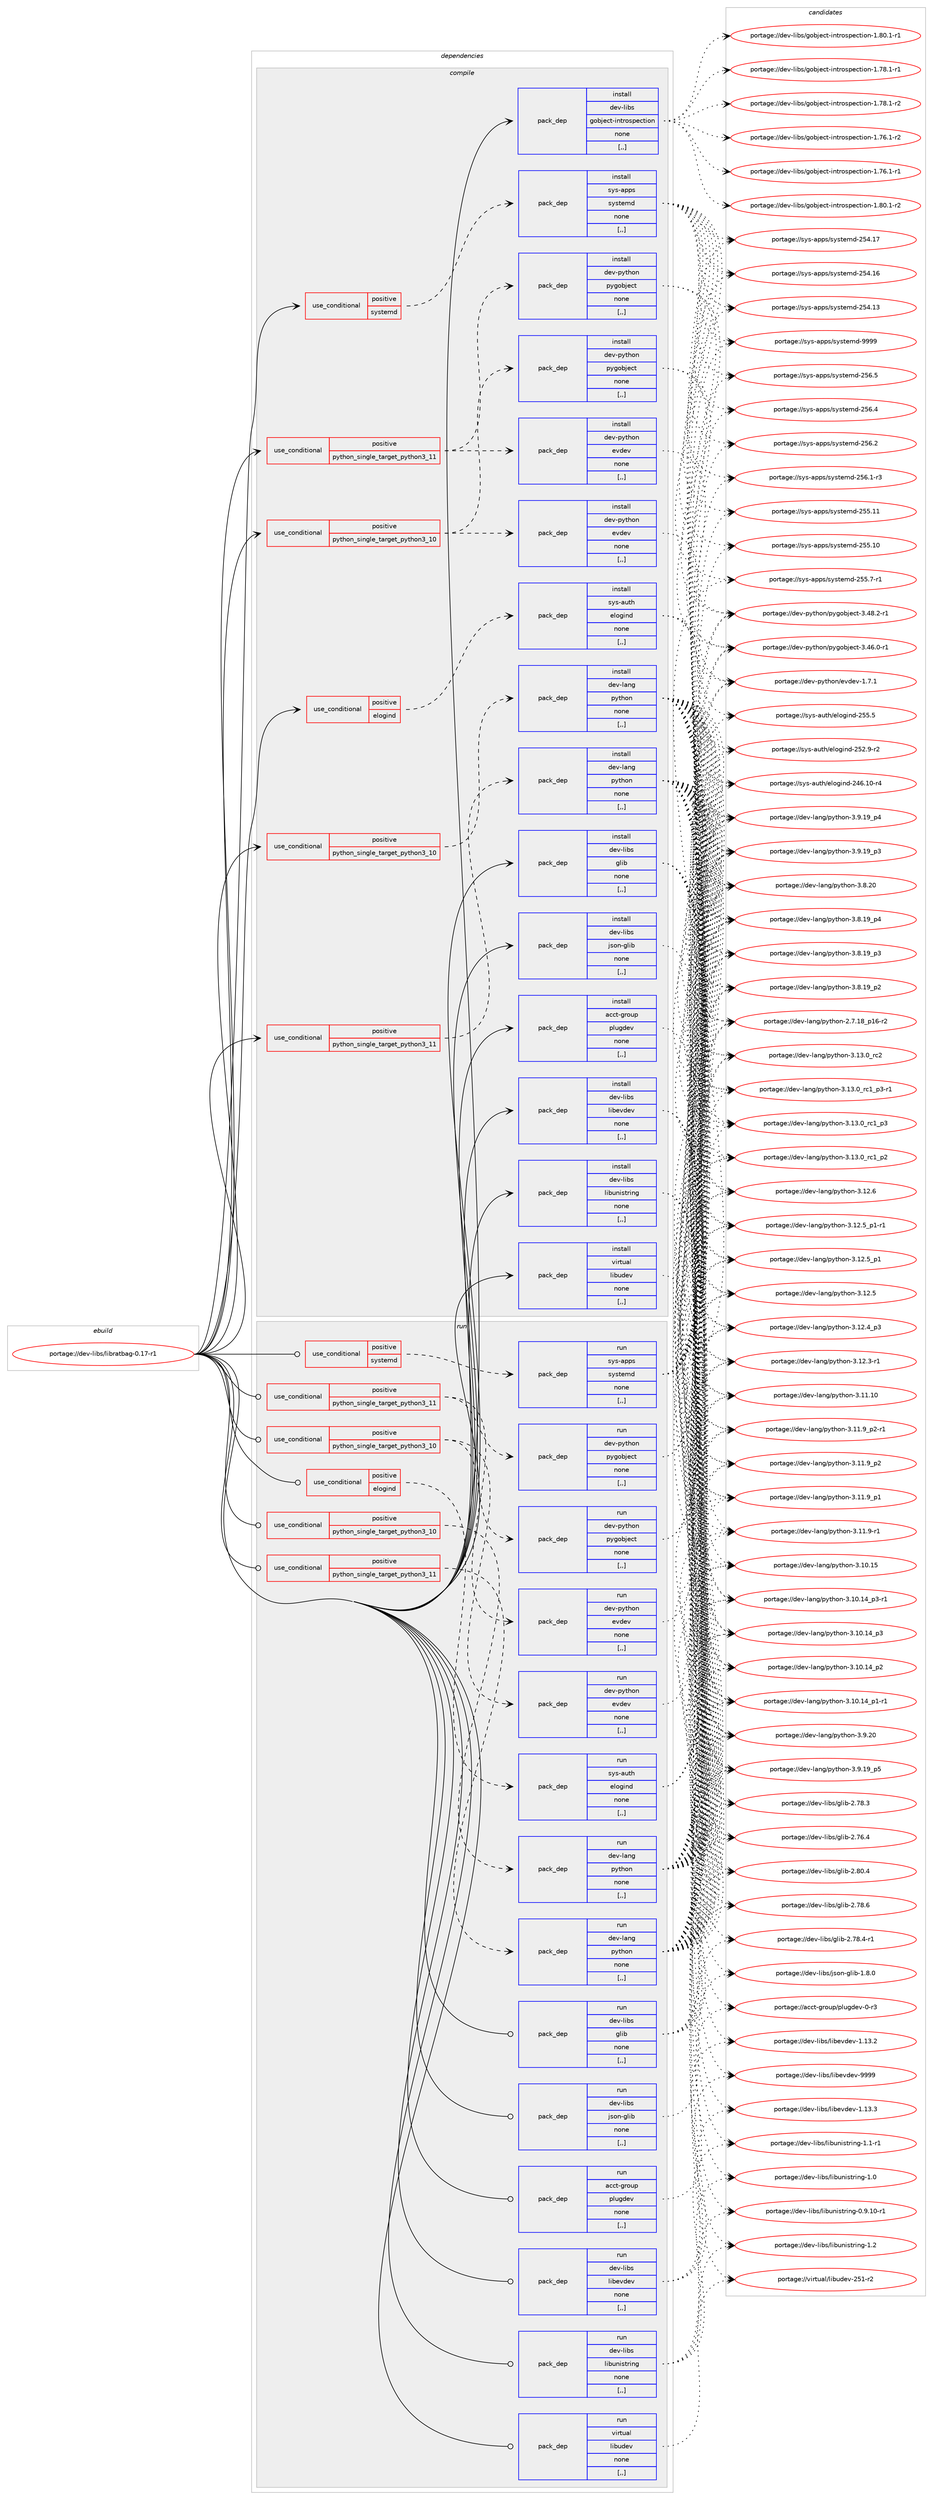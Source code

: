 digraph prolog {

# *************
# Graph options
# *************

newrank=true;
concentrate=true;
compound=true;
graph [rankdir=LR,fontname=Helvetica,fontsize=10,ranksep=1.5];#, ranksep=2.5, nodesep=0.2];
edge  [arrowhead=vee];
node  [fontname=Helvetica,fontsize=10];

# **********
# The ebuild
# **********

subgraph cluster_leftcol {
color=gray;
label=<<i>ebuild</i>>;
id [label="portage://dev-libs/libratbag-0.17-r1", color=red, width=4, href="../dev-libs/libratbag-0.17-r1.svg"];
}

# ****************
# The dependencies
# ****************

subgraph cluster_midcol {
color=gray;
label=<<i>dependencies</i>>;
subgraph cluster_compile {
fillcolor="#eeeeee";
style=filled;
label=<<i>compile</i>>;
subgraph cond157380 {
dependency605476 [label=<<TABLE BORDER="0" CELLBORDER="1" CELLSPACING="0" CELLPADDING="4"><TR><TD ROWSPAN="3" CELLPADDING="10">use_conditional</TD></TR><TR><TD>positive</TD></TR><TR><TD>elogind</TD></TR></TABLE>>, shape=none, color=red];
subgraph pack443331 {
dependency605477 [label=<<TABLE BORDER="0" CELLBORDER="1" CELLSPACING="0" CELLPADDING="4" WIDTH="220"><TR><TD ROWSPAN="6" CELLPADDING="30">pack_dep</TD></TR><TR><TD WIDTH="110">install</TD></TR><TR><TD>sys-auth</TD></TR><TR><TD>elogind</TD></TR><TR><TD>none</TD></TR><TR><TD>[,,]</TD></TR></TABLE>>, shape=none, color=blue];
}
dependency605476:e -> dependency605477:w [weight=20,style="dashed",arrowhead="vee"];
}
id:e -> dependency605476:w [weight=20,style="solid",arrowhead="vee"];
subgraph cond157381 {
dependency605478 [label=<<TABLE BORDER="0" CELLBORDER="1" CELLSPACING="0" CELLPADDING="4"><TR><TD ROWSPAN="3" CELLPADDING="10">use_conditional</TD></TR><TR><TD>positive</TD></TR><TR><TD>python_single_target_python3_10</TD></TR></TABLE>>, shape=none, color=red];
subgraph pack443332 {
dependency605479 [label=<<TABLE BORDER="0" CELLBORDER="1" CELLSPACING="0" CELLPADDING="4" WIDTH="220"><TR><TD ROWSPAN="6" CELLPADDING="30">pack_dep</TD></TR><TR><TD WIDTH="110">install</TD></TR><TR><TD>dev-lang</TD></TR><TR><TD>python</TD></TR><TR><TD>none</TD></TR><TR><TD>[,,]</TD></TR></TABLE>>, shape=none, color=blue];
}
dependency605478:e -> dependency605479:w [weight=20,style="dashed",arrowhead="vee"];
}
id:e -> dependency605478:w [weight=20,style="solid",arrowhead="vee"];
subgraph cond157382 {
dependency605480 [label=<<TABLE BORDER="0" CELLBORDER="1" CELLSPACING="0" CELLPADDING="4"><TR><TD ROWSPAN="3" CELLPADDING="10">use_conditional</TD></TR><TR><TD>positive</TD></TR><TR><TD>python_single_target_python3_10</TD></TR></TABLE>>, shape=none, color=red];
subgraph pack443333 {
dependency605481 [label=<<TABLE BORDER="0" CELLBORDER="1" CELLSPACING="0" CELLPADDING="4" WIDTH="220"><TR><TD ROWSPAN="6" CELLPADDING="30">pack_dep</TD></TR><TR><TD WIDTH="110">install</TD></TR><TR><TD>dev-python</TD></TR><TR><TD>pygobject</TD></TR><TR><TD>none</TD></TR><TR><TD>[,,]</TD></TR></TABLE>>, shape=none, color=blue];
}
dependency605480:e -> dependency605481:w [weight=20,style="dashed",arrowhead="vee"];
subgraph pack443334 {
dependency605482 [label=<<TABLE BORDER="0" CELLBORDER="1" CELLSPACING="0" CELLPADDING="4" WIDTH="220"><TR><TD ROWSPAN="6" CELLPADDING="30">pack_dep</TD></TR><TR><TD WIDTH="110">install</TD></TR><TR><TD>dev-python</TD></TR><TR><TD>evdev</TD></TR><TR><TD>none</TD></TR><TR><TD>[,,]</TD></TR></TABLE>>, shape=none, color=blue];
}
dependency605480:e -> dependency605482:w [weight=20,style="dashed",arrowhead="vee"];
}
id:e -> dependency605480:w [weight=20,style="solid",arrowhead="vee"];
subgraph cond157383 {
dependency605483 [label=<<TABLE BORDER="0" CELLBORDER="1" CELLSPACING="0" CELLPADDING="4"><TR><TD ROWSPAN="3" CELLPADDING="10">use_conditional</TD></TR><TR><TD>positive</TD></TR><TR><TD>python_single_target_python3_11</TD></TR></TABLE>>, shape=none, color=red];
subgraph pack443335 {
dependency605484 [label=<<TABLE BORDER="0" CELLBORDER="1" CELLSPACING="0" CELLPADDING="4" WIDTH="220"><TR><TD ROWSPAN="6" CELLPADDING="30">pack_dep</TD></TR><TR><TD WIDTH="110">install</TD></TR><TR><TD>dev-lang</TD></TR><TR><TD>python</TD></TR><TR><TD>none</TD></TR><TR><TD>[,,]</TD></TR></TABLE>>, shape=none, color=blue];
}
dependency605483:e -> dependency605484:w [weight=20,style="dashed",arrowhead="vee"];
}
id:e -> dependency605483:w [weight=20,style="solid",arrowhead="vee"];
subgraph cond157384 {
dependency605485 [label=<<TABLE BORDER="0" CELLBORDER="1" CELLSPACING="0" CELLPADDING="4"><TR><TD ROWSPAN="3" CELLPADDING="10">use_conditional</TD></TR><TR><TD>positive</TD></TR><TR><TD>python_single_target_python3_11</TD></TR></TABLE>>, shape=none, color=red];
subgraph pack443336 {
dependency605486 [label=<<TABLE BORDER="0" CELLBORDER="1" CELLSPACING="0" CELLPADDING="4" WIDTH="220"><TR><TD ROWSPAN="6" CELLPADDING="30">pack_dep</TD></TR><TR><TD WIDTH="110">install</TD></TR><TR><TD>dev-python</TD></TR><TR><TD>pygobject</TD></TR><TR><TD>none</TD></TR><TR><TD>[,,]</TD></TR></TABLE>>, shape=none, color=blue];
}
dependency605485:e -> dependency605486:w [weight=20,style="dashed",arrowhead="vee"];
subgraph pack443337 {
dependency605487 [label=<<TABLE BORDER="0" CELLBORDER="1" CELLSPACING="0" CELLPADDING="4" WIDTH="220"><TR><TD ROWSPAN="6" CELLPADDING="30">pack_dep</TD></TR><TR><TD WIDTH="110">install</TD></TR><TR><TD>dev-python</TD></TR><TR><TD>evdev</TD></TR><TR><TD>none</TD></TR><TR><TD>[,,]</TD></TR></TABLE>>, shape=none, color=blue];
}
dependency605485:e -> dependency605487:w [weight=20,style="dashed",arrowhead="vee"];
}
id:e -> dependency605485:w [weight=20,style="solid",arrowhead="vee"];
subgraph cond157385 {
dependency605488 [label=<<TABLE BORDER="0" CELLBORDER="1" CELLSPACING="0" CELLPADDING="4"><TR><TD ROWSPAN="3" CELLPADDING="10">use_conditional</TD></TR><TR><TD>positive</TD></TR><TR><TD>systemd</TD></TR></TABLE>>, shape=none, color=red];
subgraph pack443338 {
dependency605489 [label=<<TABLE BORDER="0" CELLBORDER="1" CELLSPACING="0" CELLPADDING="4" WIDTH="220"><TR><TD ROWSPAN="6" CELLPADDING="30">pack_dep</TD></TR><TR><TD WIDTH="110">install</TD></TR><TR><TD>sys-apps</TD></TR><TR><TD>systemd</TD></TR><TR><TD>none</TD></TR><TR><TD>[,,]</TD></TR></TABLE>>, shape=none, color=blue];
}
dependency605488:e -> dependency605489:w [weight=20,style="dashed",arrowhead="vee"];
}
id:e -> dependency605488:w [weight=20,style="solid",arrowhead="vee"];
subgraph pack443339 {
dependency605490 [label=<<TABLE BORDER="0" CELLBORDER="1" CELLSPACING="0" CELLPADDING="4" WIDTH="220"><TR><TD ROWSPAN="6" CELLPADDING="30">pack_dep</TD></TR><TR><TD WIDTH="110">install</TD></TR><TR><TD>acct-group</TD></TR><TR><TD>plugdev</TD></TR><TR><TD>none</TD></TR><TR><TD>[,,]</TD></TR></TABLE>>, shape=none, color=blue];
}
id:e -> dependency605490:w [weight=20,style="solid",arrowhead="vee"];
subgraph pack443340 {
dependency605491 [label=<<TABLE BORDER="0" CELLBORDER="1" CELLSPACING="0" CELLPADDING="4" WIDTH="220"><TR><TD ROWSPAN="6" CELLPADDING="30">pack_dep</TD></TR><TR><TD WIDTH="110">install</TD></TR><TR><TD>dev-libs</TD></TR><TR><TD>glib</TD></TR><TR><TD>none</TD></TR><TR><TD>[,,]</TD></TR></TABLE>>, shape=none, color=blue];
}
id:e -> dependency605491:w [weight=20,style="solid",arrowhead="vee"];
subgraph pack443341 {
dependency605492 [label=<<TABLE BORDER="0" CELLBORDER="1" CELLSPACING="0" CELLPADDING="4" WIDTH="220"><TR><TD ROWSPAN="6" CELLPADDING="30">pack_dep</TD></TR><TR><TD WIDTH="110">install</TD></TR><TR><TD>dev-libs</TD></TR><TR><TD>gobject-introspection</TD></TR><TR><TD>none</TD></TR><TR><TD>[,,]</TD></TR></TABLE>>, shape=none, color=blue];
}
id:e -> dependency605492:w [weight=20,style="solid",arrowhead="vee"];
subgraph pack443342 {
dependency605493 [label=<<TABLE BORDER="0" CELLBORDER="1" CELLSPACING="0" CELLPADDING="4" WIDTH="220"><TR><TD ROWSPAN="6" CELLPADDING="30">pack_dep</TD></TR><TR><TD WIDTH="110">install</TD></TR><TR><TD>dev-libs</TD></TR><TR><TD>json-glib</TD></TR><TR><TD>none</TD></TR><TR><TD>[,,]</TD></TR></TABLE>>, shape=none, color=blue];
}
id:e -> dependency605493:w [weight=20,style="solid",arrowhead="vee"];
subgraph pack443343 {
dependency605494 [label=<<TABLE BORDER="0" CELLBORDER="1" CELLSPACING="0" CELLPADDING="4" WIDTH="220"><TR><TD ROWSPAN="6" CELLPADDING="30">pack_dep</TD></TR><TR><TD WIDTH="110">install</TD></TR><TR><TD>dev-libs</TD></TR><TR><TD>libevdev</TD></TR><TR><TD>none</TD></TR><TR><TD>[,,]</TD></TR></TABLE>>, shape=none, color=blue];
}
id:e -> dependency605494:w [weight=20,style="solid",arrowhead="vee"];
subgraph pack443344 {
dependency605495 [label=<<TABLE BORDER="0" CELLBORDER="1" CELLSPACING="0" CELLPADDING="4" WIDTH="220"><TR><TD ROWSPAN="6" CELLPADDING="30">pack_dep</TD></TR><TR><TD WIDTH="110">install</TD></TR><TR><TD>dev-libs</TD></TR><TR><TD>libunistring</TD></TR><TR><TD>none</TD></TR><TR><TD>[,,]</TD></TR></TABLE>>, shape=none, color=blue];
}
id:e -> dependency605495:w [weight=20,style="solid",arrowhead="vee"];
subgraph pack443345 {
dependency605496 [label=<<TABLE BORDER="0" CELLBORDER="1" CELLSPACING="0" CELLPADDING="4" WIDTH="220"><TR><TD ROWSPAN="6" CELLPADDING="30">pack_dep</TD></TR><TR><TD WIDTH="110">install</TD></TR><TR><TD>virtual</TD></TR><TR><TD>libudev</TD></TR><TR><TD>none</TD></TR><TR><TD>[,,]</TD></TR></TABLE>>, shape=none, color=blue];
}
id:e -> dependency605496:w [weight=20,style="solid",arrowhead="vee"];
}
subgraph cluster_compileandrun {
fillcolor="#eeeeee";
style=filled;
label=<<i>compile and run</i>>;
}
subgraph cluster_run {
fillcolor="#eeeeee";
style=filled;
label=<<i>run</i>>;
subgraph cond157386 {
dependency605497 [label=<<TABLE BORDER="0" CELLBORDER="1" CELLSPACING="0" CELLPADDING="4"><TR><TD ROWSPAN="3" CELLPADDING="10">use_conditional</TD></TR><TR><TD>positive</TD></TR><TR><TD>elogind</TD></TR></TABLE>>, shape=none, color=red];
subgraph pack443346 {
dependency605498 [label=<<TABLE BORDER="0" CELLBORDER="1" CELLSPACING="0" CELLPADDING="4" WIDTH="220"><TR><TD ROWSPAN="6" CELLPADDING="30">pack_dep</TD></TR><TR><TD WIDTH="110">run</TD></TR><TR><TD>sys-auth</TD></TR><TR><TD>elogind</TD></TR><TR><TD>none</TD></TR><TR><TD>[,,]</TD></TR></TABLE>>, shape=none, color=blue];
}
dependency605497:e -> dependency605498:w [weight=20,style="dashed",arrowhead="vee"];
}
id:e -> dependency605497:w [weight=20,style="solid",arrowhead="odot"];
subgraph cond157387 {
dependency605499 [label=<<TABLE BORDER="0" CELLBORDER="1" CELLSPACING="0" CELLPADDING="4"><TR><TD ROWSPAN="3" CELLPADDING="10">use_conditional</TD></TR><TR><TD>positive</TD></TR><TR><TD>python_single_target_python3_10</TD></TR></TABLE>>, shape=none, color=red];
subgraph pack443347 {
dependency605500 [label=<<TABLE BORDER="0" CELLBORDER="1" CELLSPACING="0" CELLPADDING="4" WIDTH="220"><TR><TD ROWSPAN="6" CELLPADDING="30">pack_dep</TD></TR><TR><TD WIDTH="110">run</TD></TR><TR><TD>dev-lang</TD></TR><TR><TD>python</TD></TR><TR><TD>none</TD></TR><TR><TD>[,,]</TD></TR></TABLE>>, shape=none, color=blue];
}
dependency605499:e -> dependency605500:w [weight=20,style="dashed",arrowhead="vee"];
}
id:e -> dependency605499:w [weight=20,style="solid",arrowhead="odot"];
subgraph cond157388 {
dependency605501 [label=<<TABLE BORDER="0" CELLBORDER="1" CELLSPACING="0" CELLPADDING="4"><TR><TD ROWSPAN="3" CELLPADDING="10">use_conditional</TD></TR><TR><TD>positive</TD></TR><TR><TD>python_single_target_python3_10</TD></TR></TABLE>>, shape=none, color=red];
subgraph pack443348 {
dependency605502 [label=<<TABLE BORDER="0" CELLBORDER="1" CELLSPACING="0" CELLPADDING="4" WIDTH="220"><TR><TD ROWSPAN="6" CELLPADDING="30">pack_dep</TD></TR><TR><TD WIDTH="110">run</TD></TR><TR><TD>dev-python</TD></TR><TR><TD>pygobject</TD></TR><TR><TD>none</TD></TR><TR><TD>[,,]</TD></TR></TABLE>>, shape=none, color=blue];
}
dependency605501:e -> dependency605502:w [weight=20,style="dashed",arrowhead="vee"];
subgraph pack443349 {
dependency605503 [label=<<TABLE BORDER="0" CELLBORDER="1" CELLSPACING="0" CELLPADDING="4" WIDTH="220"><TR><TD ROWSPAN="6" CELLPADDING="30">pack_dep</TD></TR><TR><TD WIDTH="110">run</TD></TR><TR><TD>dev-python</TD></TR><TR><TD>evdev</TD></TR><TR><TD>none</TD></TR><TR><TD>[,,]</TD></TR></TABLE>>, shape=none, color=blue];
}
dependency605501:e -> dependency605503:w [weight=20,style="dashed",arrowhead="vee"];
}
id:e -> dependency605501:w [weight=20,style="solid",arrowhead="odot"];
subgraph cond157389 {
dependency605504 [label=<<TABLE BORDER="0" CELLBORDER="1" CELLSPACING="0" CELLPADDING="4"><TR><TD ROWSPAN="3" CELLPADDING="10">use_conditional</TD></TR><TR><TD>positive</TD></TR><TR><TD>python_single_target_python3_11</TD></TR></TABLE>>, shape=none, color=red];
subgraph pack443350 {
dependency605505 [label=<<TABLE BORDER="0" CELLBORDER="1" CELLSPACING="0" CELLPADDING="4" WIDTH="220"><TR><TD ROWSPAN="6" CELLPADDING="30">pack_dep</TD></TR><TR><TD WIDTH="110">run</TD></TR><TR><TD>dev-lang</TD></TR><TR><TD>python</TD></TR><TR><TD>none</TD></TR><TR><TD>[,,]</TD></TR></TABLE>>, shape=none, color=blue];
}
dependency605504:e -> dependency605505:w [weight=20,style="dashed",arrowhead="vee"];
}
id:e -> dependency605504:w [weight=20,style="solid",arrowhead="odot"];
subgraph cond157390 {
dependency605506 [label=<<TABLE BORDER="0" CELLBORDER="1" CELLSPACING="0" CELLPADDING="4"><TR><TD ROWSPAN="3" CELLPADDING="10">use_conditional</TD></TR><TR><TD>positive</TD></TR><TR><TD>python_single_target_python3_11</TD></TR></TABLE>>, shape=none, color=red];
subgraph pack443351 {
dependency605507 [label=<<TABLE BORDER="0" CELLBORDER="1" CELLSPACING="0" CELLPADDING="4" WIDTH="220"><TR><TD ROWSPAN="6" CELLPADDING="30">pack_dep</TD></TR><TR><TD WIDTH="110">run</TD></TR><TR><TD>dev-python</TD></TR><TR><TD>pygobject</TD></TR><TR><TD>none</TD></TR><TR><TD>[,,]</TD></TR></TABLE>>, shape=none, color=blue];
}
dependency605506:e -> dependency605507:w [weight=20,style="dashed",arrowhead="vee"];
subgraph pack443352 {
dependency605508 [label=<<TABLE BORDER="0" CELLBORDER="1" CELLSPACING="0" CELLPADDING="4" WIDTH="220"><TR><TD ROWSPAN="6" CELLPADDING="30">pack_dep</TD></TR><TR><TD WIDTH="110">run</TD></TR><TR><TD>dev-python</TD></TR><TR><TD>evdev</TD></TR><TR><TD>none</TD></TR><TR><TD>[,,]</TD></TR></TABLE>>, shape=none, color=blue];
}
dependency605506:e -> dependency605508:w [weight=20,style="dashed",arrowhead="vee"];
}
id:e -> dependency605506:w [weight=20,style="solid",arrowhead="odot"];
subgraph cond157391 {
dependency605509 [label=<<TABLE BORDER="0" CELLBORDER="1" CELLSPACING="0" CELLPADDING="4"><TR><TD ROWSPAN="3" CELLPADDING="10">use_conditional</TD></TR><TR><TD>positive</TD></TR><TR><TD>systemd</TD></TR></TABLE>>, shape=none, color=red];
subgraph pack443353 {
dependency605510 [label=<<TABLE BORDER="0" CELLBORDER="1" CELLSPACING="0" CELLPADDING="4" WIDTH="220"><TR><TD ROWSPAN="6" CELLPADDING="30">pack_dep</TD></TR><TR><TD WIDTH="110">run</TD></TR><TR><TD>sys-apps</TD></TR><TR><TD>systemd</TD></TR><TR><TD>none</TD></TR><TR><TD>[,,]</TD></TR></TABLE>>, shape=none, color=blue];
}
dependency605509:e -> dependency605510:w [weight=20,style="dashed",arrowhead="vee"];
}
id:e -> dependency605509:w [weight=20,style="solid",arrowhead="odot"];
subgraph pack443354 {
dependency605511 [label=<<TABLE BORDER="0" CELLBORDER="1" CELLSPACING="0" CELLPADDING="4" WIDTH="220"><TR><TD ROWSPAN="6" CELLPADDING="30">pack_dep</TD></TR><TR><TD WIDTH="110">run</TD></TR><TR><TD>acct-group</TD></TR><TR><TD>plugdev</TD></TR><TR><TD>none</TD></TR><TR><TD>[,,]</TD></TR></TABLE>>, shape=none, color=blue];
}
id:e -> dependency605511:w [weight=20,style="solid",arrowhead="odot"];
subgraph pack443355 {
dependency605512 [label=<<TABLE BORDER="0" CELLBORDER="1" CELLSPACING="0" CELLPADDING="4" WIDTH="220"><TR><TD ROWSPAN="6" CELLPADDING="30">pack_dep</TD></TR><TR><TD WIDTH="110">run</TD></TR><TR><TD>dev-libs</TD></TR><TR><TD>glib</TD></TR><TR><TD>none</TD></TR><TR><TD>[,,]</TD></TR></TABLE>>, shape=none, color=blue];
}
id:e -> dependency605512:w [weight=20,style="solid",arrowhead="odot"];
subgraph pack443356 {
dependency605513 [label=<<TABLE BORDER="0" CELLBORDER="1" CELLSPACING="0" CELLPADDING="4" WIDTH="220"><TR><TD ROWSPAN="6" CELLPADDING="30">pack_dep</TD></TR><TR><TD WIDTH="110">run</TD></TR><TR><TD>dev-libs</TD></TR><TR><TD>json-glib</TD></TR><TR><TD>none</TD></TR><TR><TD>[,,]</TD></TR></TABLE>>, shape=none, color=blue];
}
id:e -> dependency605513:w [weight=20,style="solid",arrowhead="odot"];
subgraph pack443357 {
dependency605514 [label=<<TABLE BORDER="0" CELLBORDER="1" CELLSPACING="0" CELLPADDING="4" WIDTH="220"><TR><TD ROWSPAN="6" CELLPADDING="30">pack_dep</TD></TR><TR><TD WIDTH="110">run</TD></TR><TR><TD>dev-libs</TD></TR><TR><TD>libevdev</TD></TR><TR><TD>none</TD></TR><TR><TD>[,,]</TD></TR></TABLE>>, shape=none, color=blue];
}
id:e -> dependency605514:w [weight=20,style="solid",arrowhead="odot"];
subgraph pack443358 {
dependency605515 [label=<<TABLE BORDER="0" CELLBORDER="1" CELLSPACING="0" CELLPADDING="4" WIDTH="220"><TR><TD ROWSPAN="6" CELLPADDING="30">pack_dep</TD></TR><TR><TD WIDTH="110">run</TD></TR><TR><TD>dev-libs</TD></TR><TR><TD>libunistring</TD></TR><TR><TD>none</TD></TR><TR><TD>[,,]</TD></TR></TABLE>>, shape=none, color=blue];
}
id:e -> dependency605515:w [weight=20,style="solid",arrowhead="odot"];
subgraph pack443359 {
dependency605516 [label=<<TABLE BORDER="0" CELLBORDER="1" CELLSPACING="0" CELLPADDING="4" WIDTH="220"><TR><TD ROWSPAN="6" CELLPADDING="30">pack_dep</TD></TR><TR><TD WIDTH="110">run</TD></TR><TR><TD>virtual</TD></TR><TR><TD>libudev</TD></TR><TR><TD>none</TD></TR><TR><TD>[,,]</TD></TR></TABLE>>, shape=none, color=blue];
}
id:e -> dependency605516:w [weight=20,style="solid",arrowhead="odot"];
}
}

# **************
# The candidates
# **************

subgraph cluster_choices {
rank=same;
color=gray;
label=<<i>candidates</i>>;

subgraph choice443331 {
color=black;
nodesep=1;
choice115121115459711711610447101108111103105110100455053534653 [label="portage://sys-auth/elogind-255.5", color=red, width=4,href="../sys-auth/elogind-255.5.svg"];
choice1151211154597117116104471011081111031051101004550535046574511450 [label="portage://sys-auth/elogind-252.9-r2", color=red, width=4,href="../sys-auth/elogind-252.9-r2.svg"];
choice115121115459711711610447101108111103105110100455052544649484511452 [label="portage://sys-auth/elogind-246.10-r4", color=red, width=4,href="../sys-auth/elogind-246.10-r4.svg"];
dependency605477:e -> choice115121115459711711610447101108111103105110100455053534653:w [style=dotted,weight="100"];
dependency605477:e -> choice1151211154597117116104471011081111031051101004550535046574511450:w [style=dotted,weight="100"];
dependency605477:e -> choice115121115459711711610447101108111103105110100455052544649484511452:w [style=dotted,weight="100"];
}
subgraph choice443332 {
color=black;
nodesep=1;
choice10010111845108971101034711212111610411111045514649514648951149950 [label="portage://dev-lang/python-3.13.0_rc2", color=red, width=4,href="../dev-lang/python-3.13.0_rc2.svg"];
choice1001011184510897110103471121211161041111104551464951464895114994995112514511449 [label="portage://dev-lang/python-3.13.0_rc1_p3-r1", color=red, width=4,href="../dev-lang/python-3.13.0_rc1_p3-r1.svg"];
choice100101118451089711010347112121116104111110455146495146489511499499511251 [label="portage://dev-lang/python-3.13.0_rc1_p3", color=red, width=4,href="../dev-lang/python-3.13.0_rc1_p3.svg"];
choice100101118451089711010347112121116104111110455146495146489511499499511250 [label="portage://dev-lang/python-3.13.0_rc1_p2", color=red, width=4,href="../dev-lang/python-3.13.0_rc1_p2.svg"];
choice10010111845108971101034711212111610411111045514649504654 [label="portage://dev-lang/python-3.12.6", color=red, width=4,href="../dev-lang/python-3.12.6.svg"];
choice1001011184510897110103471121211161041111104551464950465395112494511449 [label="portage://dev-lang/python-3.12.5_p1-r1", color=red, width=4,href="../dev-lang/python-3.12.5_p1-r1.svg"];
choice100101118451089711010347112121116104111110455146495046539511249 [label="portage://dev-lang/python-3.12.5_p1", color=red, width=4,href="../dev-lang/python-3.12.5_p1.svg"];
choice10010111845108971101034711212111610411111045514649504653 [label="portage://dev-lang/python-3.12.5", color=red, width=4,href="../dev-lang/python-3.12.5.svg"];
choice100101118451089711010347112121116104111110455146495046529511251 [label="portage://dev-lang/python-3.12.4_p3", color=red, width=4,href="../dev-lang/python-3.12.4_p3.svg"];
choice100101118451089711010347112121116104111110455146495046514511449 [label="portage://dev-lang/python-3.12.3-r1", color=red, width=4,href="../dev-lang/python-3.12.3-r1.svg"];
choice1001011184510897110103471121211161041111104551464949464948 [label="portage://dev-lang/python-3.11.10", color=red, width=4,href="../dev-lang/python-3.11.10.svg"];
choice1001011184510897110103471121211161041111104551464949465795112504511449 [label="portage://dev-lang/python-3.11.9_p2-r1", color=red, width=4,href="../dev-lang/python-3.11.9_p2-r1.svg"];
choice100101118451089711010347112121116104111110455146494946579511250 [label="portage://dev-lang/python-3.11.9_p2", color=red, width=4,href="../dev-lang/python-3.11.9_p2.svg"];
choice100101118451089711010347112121116104111110455146494946579511249 [label="portage://dev-lang/python-3.11.9_p1", color=red, width=4,href="../dev-lang/python-3.11.9_p1.svg"];
choice100101118451089711010347112121116104111110455146494946574511449 [label="portage://dev-lang/python-3.11.9-r1", color=red, width=4,href="../dev-lang/python-3.11.9-r1.svg"];
choice1001011184510897110103471121211161041111104551464948464953 [label="portage://dev-lang/python-3.10.15", color=red, width=4,href="../dev-lang/python-3.10.15.svg"];
choice100101118451089711010347112121116104111110455146494846495295112514511449 [label="portage://dev-lang/python-3.10.14_p3-r1", color=red, width=4,href="../dev-lang/python-3.10.14_p3-r1.svg"];
choice10010111845108971101034711212111610411111045514649484649529511251 [label="portage://dev-lang/python-3.10.14_p3", color=red, width=4,href="../dev-lang/python-3.10.14_p3.svg"];
choice10010111845108971101034711212111610411111045514649484649529511250 [label="portage://dev-lang/python-3.10.14_p2", color=red, width=4,href="../dev-lang/python-3.10.14_p2.svg"];
choice100101118451089711010347112121116104111110455146494846495295112494511449 [label="portage://dev-lang/python-3.10.14_p1-r1", color=red, width=4,href="../dev-lang/python-3.10.14_p1-r1.svg"];
choice10010111845108971101034711212111610411111045514657465048 [label="portage://dev-lang/python-3.9.20", color=red, width=4,href="../dev-lang/python-3.9.20.svg"];
choice100101118451089711010347112121116104111110455146574649579511253 [label="portage://dev-lang/python-3.9.19_p5", color=red, width=4,href="../dev-lang/python-3.9.19_p5.svg"];
choice100101118451089711010347112121116104111110455146574649579511252 [label="portage://dev-lang/python-3.9.19_p4", color=red, width=4,href="../dev-lang/python-3.9.19_p4.svg"];
choice100101118451089711010347112121116104111110455146574649579511251 [label="portage://dev-lang/python-3.9.19_p3", color=red, width=4,href="../dev-lang/python-3.9.19_p3.svg"];
choice10010111845108971101034711212111610411111045514656465048 [label="portage://dev-lang/python-3.8.20", color=red, width=4,href="../dev-lang/python-3.8.20.svg"];
choice100101118451089711010347112121116104111110455146564649579511252 [label="portage://dev-lang/python-3.8.19_p4", color=red, width=4,href="../dev-lang/python-3.8.19_p4.svg"];
choice100101118451089711010347112121116104111110455146564649579511251 [label="portage://dev-lang/python-3.8.19_p3", color=red, width=4,href="../dev-lang/python-3.8.19_p3.svg"];
choice100101118451089711010347112121116104111110455146564649579511250 [label="portage://dev-lang/python-3.8.19_p2", color=red, width=4,href="../dev-lang/python-3.8.19_p2.svg"];
choice100101118451089711010347112121116104111110455046554649569511249544511450 [label="portage://dev-lang/python-2.7.18_p16-r2", color=red, width=4,href="../dev-lang/python-2.7.18_p16-r2.svg"];
dependency605479:e -> choice10010111845108971101034711212111610411111045514649514648951149950:w [style=dotted,weight="100"];
dependency605479:e -> choice1001011184510897110103471121211161041111104551464951464895114994995112514511449:w [style=dotted,weight="100"];
dependency605479:e -> choice100101118451089711010347112121116104111110455146495146489511499499511251:w [style=dotted,weight="100"];
dependency605479:e -> choice100101118451089711010347112121116104111110455146495146489511499499511250:w [style=dotted,weight="100"];
dependency605479:e -> choice10010111845108971101034711212111610411111045514649504654:w [style=dotted,weight="100"];
dependency605479:e -> choice1001011184510897110103471121211161041111104551464950465395112494511449:w [style=dotted,weight="100"];
dependency605479:e -> choice100101118451089711010347112121116104111110455146495046539511249:w [style=dotted,weight="100"];
dependency605479:e -> choice10010111845108971101034711212111610411111045514649504653:w [style=dotted,weight="100"];
dependency605479:e -> choice100101118451089711010347112121116104111110455146495046529511251:w [style=dotted,weight="100"];
dependency605479:e -> choice100101118451089711010347112121116104111110455146495046514511449:w [style=dotted,weight="100"];
dependency605479:e -> choice1001011184510897110103471121211161041111104551464949464948:w [style=dotted,weight="100"];
dependency605479:e -> choice1001011184510897110103471121211161041111104551464949465795112504511449:w [style=dotted,weight="100"];
dependency605479:e -> choice100101118451089711010347112121116104111110455146494946579511250:w [style=dotted,weight="100"];
dependency605479:e -> choice100101118451089711010347112121116104111110455146494946579511249:w [style=dotted,weight="100"];
dependency605479:e -> choice100101118451089711010347112121116104111110455146494946574511449:w [style=dotted,weight="100"];
dependency605479:e -> choice1001011184510897110103471121211161041111104551464948464953:w [style=dotted,weight="100"];
dependency605479:e -> choice100101118451089711010347112121116104111110455146494846495295112514511449:w [style=dotted,weight="100"];
dependency605479:e -> choice10010111845108971101034711212111610411111045514649484649529511251:w [style=dotted,weight="100"];
dependency605479:e -> choice10010111845108971101034711212111610411111045514649484649529511250:w [style=dotted,weight="100"];
dependency605479:e -> choice100101118451089711010347112121116104111110455146494846495295112494511449:w [style=dotted,weight="100"];
dependency605479:e -> choice10010111845108971101034711212111610411111045514657465048:w [style=dotted,weight="100"];
dependency605479:e -> choice100101118451089711010347112121116104111110455146574649579511253:w [style=dotted,weight="100"];
dependency605479:e -> choice100101118451089711010347112121116104111110455146574649579511252:w [style=dotted,weight="100"];
dependency605479:e -> choice100101118451089711010347112121116104111110455146574649579511251:w [style=dotted,weight="100"];
dependency605479:e -> choice10010111845108971101034711212111610411111045514656465048:w [style=dotted,weight="100"];
dependency605479:e -> choice100101118451089711010347112121116104111110455146564649579511252:w [style=dotted,weight="100"];
dependency605479:e -> choice100101118451089711010347112121116104111110455146564649579511251:w [style=dotted,weight="100"];
dependency605479:e -> choice100101118451089711010347112121116104111110455146564649579511250:w [style=dotted,weight="100"];
dependency605479:e -> choice100101118451089711010347112121116104111110455046554649569511249544511450:w [style=dotted,weight="100"];
}
subgraph choice443333 {
color=black;
nodesep=1;
choice10010111845112121116104111110471121211031119810610199116455146525646504511449 [label="portage://dev-python/pygobject-3.48.2-r1", color=red, width=4,href="../dev-python/pygobject-3.48.2-r1.svg"];
choice10010111845112121116104111110471121211031119810610199116455146525446484511449 [label="portage://dev-python/pygobject-3.46.0-r1", color=red, width=4,href="../dev-python/pygobject-3.46.0-r1.svg"];
dependency605481:e -> choice10010111845112121116104111110471121211031119810610199116455146525646504511449:w [style=dotted,weight="100"];
dependency605481:e -> choice10010111845112121116104111110471121211031119810610199116455146525446484511449:w [style=dotted,weight="100"];
}
subgraph choice443334 {
color=black;
nodesep=1;
choice1001011184511212111610411111047101118100101118454946554649 [label="portage://dev-python/evdev-1.7.1", color=red, width=4,href="../dev-python/evdev-1.7.1.svg"];
dependency605482:e -> choice1001011184511212111610411111047101118100101118454946554649:w [style=dotted,weight="100"];
}
subgraph choice443335 {
color=black;
nodesep=1;
choice10010111845108971101034711212111610411111045514649514648951149950 [label="portage://dev-lang/python-3.13.0_rc2", color=red, width=4,href="../dev-lang/python-3.13.0_rc2.svg"];
choice1001011184510897110103471121211161041111104551464951464895114994995112514511449 [label="portage://dev-lang/python-3.13.0_rc1_p3-r1", color=red, width=4,href="../dev-lang/python-3.13.0_rc1_p3-r1.svg"];
choice100101118451089711010347112121116104111110455146495146489511499499511251 [label="portage://dev-lang/python-3.13.0_rc1_p3", color=red, width=4,href="../dev-lang/python-3.13.0_rc1_p3.svg"];
choice100101118451089711010347112121116104111110455146495146489511499499511250 [label="portage://dev-lang/python-3.13.0_rc1_p2", color=red, width=4,href="../dev-lang/python-3.13.0_rc1_p2.svg"];
choice10010111845108971101034711212111610411111045514649504654 [label="portage://dev-lang/python-3.12.6", color=red, width=4,href="../dev-lang/python-3.12.6.svg"];
choice1001011184510897110103471121211161041111104551464950465395112494511449 [label="portage://dev-lang/python-3.12.5_p1-r1", color=red, width=4,href="../dev-lang/python-3.12.5_p1-r1.svg"];
choice100101118451089711010347112121116104111110455146495046539511249 [label="portage://dev-lang/python-3.12.5_p1", color=red, width=4,href="../dev-lang/python-3.12.5_p1.svg"];
choice10010111845108971101034711212111610411111045514649504653 [label="portage://dev-lang/python-3.12.5", color=red, width=4,href="../dev-lang/python-3.12.5.svg"];
choice100101118451089711010347112121116104111110455146495046529511251 [label="portage://dev-lang/python-3.12.4_p3", color=red, width=4,href="../dev-lang/python-3.12.4_p3.svg"];
choice100101118451089711010347112121116104111110455146495046514511449 [label="portage://dev-lang/python-3.12.3-r1", color=red, width=4,href="../dev-lang/python-3.12.3-r1.svg"];
choice1001011184510897110103471121211161041111104551464949464948 [label="portage://dev-lang/python-3.11.10", color=red, width=4,href="../dev-lang/python-3.11.10.svg"];
choice1001011184510897110103471121211161041111104551464949465795112504511449 [label="portage://dev-lang/python-3.11.9_p2-r1", color=red, width=4,href="../dev-lang/python-3.11.9_p2-r1.svg"];
choice100101118451089711010347112121116104111110455146494946579511250 [label="portage://dev-lang/python-3.11.9_p2", color=red, width=4,href="../dev-lang/python-3.11.9_p2.svg"];
choice100101118451089711010347112121116104111110455146494946579511249 [label="portage://dev-lang/python-3.11.9_p1", color=red, width=4,href="../dev-lang/python-3.11.9_p1.svg"];
choice100101118451089711010347112121116104111110455146494946574511449 [label="portage://dev-lang/python-3.11.9-r1", color=red, width=4,href="../dev-lang/python-3.11.9-r1.svg"];
choice1001011184510897110103471121211161041111104551464948464953 [label="portage://dev-lang/python-3.10.15", color=red, width=4,href="../dev-lang/python-3.10.15.svg"];
choice100101118451089711010347112121116104111110455146494846495295112514511449 [label="portage://dev-lang/python-3.10.14_p3-r1", color=red, width=4,href="../dev-lang/python-3.10.14_p3-r1.svg"];
choice10010111845108971101034711212111610411111045514649484649529511251 [label="portage://dev-lang/python-3.10.14_p3", color=red, width=4,href="../dev-lang/python-3.10.14_p3.svg"];
choice10010111845108971101034711212111610411111045514649484649529511250 [label="portage://dev-lang/python-3.10.14_p2", color=red, width=4,href="../dev-lang/python-3.10.14_p2.svg"];
choice100101118451089711010347112121116104111110455146494846495295112494511449 [label="portage://dev-lang/python-3.10.14_p1-r1", color=red, width=4,href="../dev-lang/python-3.10.14_p1-r1.svg"];
choice10010111845108971101034711212111610411111045514657465048 [label="portage://dev-lang/python-3.9.20", color=red, width=4,href="../dev-lang/python-3.9.20.svg"];
choice100101118451089711010347112121116104111110455146574649579511253 [label="portage://dev-lang/python-3.9.19_p5", color=red, width=4,href="../dev-lang/python-3.9.19_p5.svg"];
choice100101118451089711010347112121116104111110455146574649579511252 [label="portage://dev-lang/python-3.9.19_p4", color=red, width=4,href="../dev-lang/python-3.9.19_p4.svg"];
choice100101118451089711010347112121116104111110455146574649579511251 [label="portage://dev-lang/python-3.9.19_p3", color=red, width=4,href="../dev-lang/python-3.9.19_p3.svg"];
choice10010111845108971101034711212111610411111045514656465048 [label="portage://dev-lang/python-3.8.20", color=red, width=4,href="../dev-lang/python-3.8.20.svg"];
choice100101118451089711010347112121116104111110455146564649579511252 [label="portage://dev-lang/python-3.8.19_p4", color=red, width=4,href="../dev-lang/python-3.8.19_p4.svg"];
choice100101118451089711010347112121116104111110455146564649579511251 [label="portage://dev-lang/python-3.8.19_p3", color=red, width=4,href="../dev-lang/python-3.8.19_p3.svg"];
choice100101118451089711010347112121116104111110455146564649579511250 [label="portage://dev-lang/python-3.8.19_p2", color=red, width=4,href="../dev-lang/python-3.8.19_p2.svg"];
choice100101118451089711010347112121116104111110455046554649569511249544511450 [label="portage://dev-lang/python-2.7.18_p16-r2", color=red, width=4,href="../dev-lang/python-2.7.18_p16-r2.svg"];
dependency605484:e -> choice10010111845108971101034711212111610411111045514649514648951149950:w [style=dotted,weight="100"];
dependency605484:e -> choice1001011184510897110103471121211161041111104551464951464895114994995112514511449:w [style=dotted,weight="100"];
dependency605484:e -> choice100101118451089711010347112121116104111110455146495146489511499499511251:w [style=dotted,weight="100"];
dependency605484:e -> choice100101118451089711010347112121116104111110455146495146489511499499511250:w [style=dotted,weight="100"];
dependency605484:e -> choice10010111845108971101034711212111610411111045514649504654:w [style=dotted,weight="100"];
dependency605484:e -> choice1001011184510897110103471121211161041111104551464950465395112494511449:w [style=dotted,weight="100"];
dependency605484:e -> choice100101118451089711010347112121116104111110455146495046539511249:w [style=dotted,weight="100"];
dependency605484:e -> choice10010111845108971101034711212111610411111045514649504653:w [style=dotted,weight="100"];
dependency605484:e -> choice100101118451089711010347112121116104111110455146495046529511251:w [style=dotted,weight="100"];
dependency605484:e -> choice100101118451089711010347112121116104111110455146495046514511449:w [style=dotted,weight="100"];
dependency605484:e -> choice1001011184510897110103471121211161041111104551464949464948:w [style=dotted,weight="100"];
dependency605484:e -> choice1001011184510897110103471121211161041111104551464949465795112504511449:w [style=dotted,weight="100"];
dependency605484:e -> choice100101118451089711010347112121116104111110455146494946579511250:w [style=dotted,weight="100"];
dependency605484:e -> choice100101118451089711010347112121116104111110455146494946579511249:w [style=dotted,weight="100"];
dependency605484:e -> choice100101118451089711010347112121116104111110455146494946574511449:w [style=dotted,weight="100"];
dependency605484:e -> choice1001011184510897110103471121211161041111104551464948464953:w [style=dotted,weight="100"];
dependency605484:e -> choice100101118451089711010347112121116104111110455146494846495295112514511449:w [style=dotted,weight="100"];
dependency605484:e -> choice10010111845108971101034711212111610411111045514649484649529511251:w [style=dotted,weight="100"];
dependency605484:e -> choice10010111845108971101034711212111610411111045514649484649529511250:w [style=dotted,weight="100"];
dependency605484:e -> choice100101118451089711010347112121116104111110455146494846495295112494511449:w [style=dotted,weight="100"];
dependency605484:e -> choice10010111845108971101034711212111610411111045514657465048:w [style=dotted,weight="100"];
dependency605484:e -> choice100101118451089711010347112121116104111110455146574649579511253:w [style=dotted,weight="100"];
dependency605484:e -> choice100101118451089711010347112121116104111110455146574649579511252:w [style=dotted,weight="100"];
dependency605484:e -> choice100101118451089711010347112121116104111110455146574649579511251:w [style=dotted,weight="100"];
dependency605484:e -> choice10010111845108971101034711212111610411111045514656465048:w [style=dotted,weight="100"];
dependency605484:e -> choice100101118451089711010347112121116104111110455146564649579511252:w [style=dotted,weight="100"];
dependency605484:e -> choice100101118451089711010347112121116104111110455146564649579511251:w [style=dotted,weight="100"];
dependency605484:e -> choice100101118451089711010347112121116104111110455146564649579511250:w [style=dotted,weight="100"];
dependency605484:e -> choice100101118451089711010347112121116104111110455046554649569511249544511450:w [style=dotted,weight="100"];
}
subgraph choice443336 {
color=black;
nodesep=1;
choice10010111845112121116104111110471121211031119810610199116455146525646504511449 [label="portage://dev-python/pygobject-3.48.2-r1", color=red, width=4,href="../dev-python/pygobject-3.48.2-r1.svg"];
choice10010111845112121116104111110471121211031119810610199116455146525446484511449 [label="portage://dev-python/pygobject-3.46.0-r1", color=red, width=4,href="../dev-python/pygobject-3.46.0-r1.svg"];
dependency605486:e -> choice10010111845112121116104111110471121211031119810610199116455146525646504511449:w [style=dotted,weight="100"];
dependency605486:e -> choice10010111845112121116104111110471121211031119810610199116455146525446484511449:w [style=dotted,weight="100"];
}
subgraph choice443337 {
color=black;
nodesep=1;
choice1001011184511212111610411111047101118100101118454946554649 [label="portage://dev-python/evdev-1.7.1", color=red, width=4,href="../dev-python/evdev-1.7.1.svg"];
dependency605487:e -> choice1001011184511212111610411111047101118100101118454946554649:w [style=dotted,weight="100"];
}
subgraph choice443338 {
color=black;
nodesep=1;
choice1151211154597112112115471151211151161011091004557575757 [label="portage://sys-apps/systemd-9999", color=red, width=4,href="../sys-apps/systemd-9999.svg"];
choice115121115459711211211547115121115116101109100455053544653 [label="portage://sys-apps/systemd-256.5", color=red, width=4,href="../sys-apps/systemd-256.5.svg"];
choice115121115459711211211547115121115116101109100455053544652 [label="portage://sys-apps/systemd-256.4", color=red, width=4,href="../sys-apps/systemd-256.4.svg"];
choice115121115459711211211547115121115116101109100455053544650 [label="portage://sys-apps/systemd-256.2", color=red, width=4,href="../sys-apps/systemd-256.2.svg"];
choice1151211154597112112115471151211151161011091004550535446494511451 [label="portage://sys-apps/systemd-256.1-r3", color=red, width=4,href="../sys-apps/systemd-256.1-r3.svg"];
choice11512111545971121121154711512111511610110910045505353464949 [label="portage://sys-apps/systemd-255.11", color=red, width=4,href="../sys-apps/systemd-255.11.svg"];
choice11512111545971121121154711512111511610110910045505353464948 [label="portage://sys-apps/systemd-255.10", color=red, width=4,href="../sys-apps/systemd-255.10.svg"];
choice1151211154597112112115471151211151161011091004550535346554511449 [label="portage://sys-apps/systemd-255.7-r1", color=red, width=4,href="../sys-apps/systemd-255.7-r1.svg"];
choice11512111545971121121154711512111511610110910045505352464955 [label="portage://sys-apps/systemd-254.17", color=red, width=4,href="../sys-apps/systemd-254.17.svg"];
choice11512111545971121121154711512111511610110910045505352464954 [label="portage://sys-apps/systemd-254.16", color=red, width=4,href="../sys-apps/systemd-254.16.svg"];
choice11512111545971121121154711512111511610110910045505352464951 [label="portage://sys-apps/systemd-254.13", color=red, width=4,href="../sys-apps/systemd-254.13.svg"];
dependency605489:e -> choice1151211154597112112115471151211151161011091004557575757:w [style=dotted,weight="100"];
dependency605489:e -> choice115121115459711211211547115121115116101109100455053544653:w [style=dotted,weight="100"];
dependency605489:e -> choice115121115459711211211547115121115116101109100455053544652:w [style=dotted,weight="100"];
dependency605489:e -> choice115121115459711211211547115121115116101109100455053544650:w [style=dotted,weight="100"];
dependency605489:e -> choice1151211154597112112115471151211151161011091004550535446494511451:w [style=dotted,weight="100"];
dependency605489:e -> choice11512111545971121121154711512111511610110910045505353464949:w [style=dotted,weight="100"];
dependency605489:e -> choice11512111545971121121154711512111511610110910045505353464948:w [style=dotted,weight="100"];
dependency605489:e -> choice1151211154597112112115471151211151161011091004550535346554511449:w [style=dotted,weight="100"];
dependency605489:e -> choice11512111545971121121154711512111511610110910045505352464955:w [style=dotted,weight="100"];
dependency605489:e -> choice11512111545971121121154711512111511610110910045505352464954:w [style=dotted,weight="100"];
dependency605489:e -> choice11512111545971121121154711512111511610110910045505352464951:w [style=dotted,weight="100"];
}
subgraph choice443339 {
color=black;
nodesep=1;
choice979999116451031141111171124711210811710310010111845484511451 [label="portage://acct-group/plugdev-0-r3", color=red, width=4,href="../acct-group/plugdev-0-r3.svg"];
dependency605490:e -> choice979999116451031141111171124711210811710310010111845484511451:w [style=dotted,weight="100"];
}
subgraph choice443340 {
color=black;
nodesep=1;
choice1001011184510810598115471031081059845504656484652 [label="portage://dev-libs/glib-2.80.4", color=red, width=4,href="../dev-libs/glib-2.80.4.svg"];
choice1001011184510810598115471031081059845504655564654 [label="portage://dev-libs/glib-2.78.6", color=red, width=4,href="../dev-libs/glib-2.78.6.svg"];
choice10010111845108105981154710310810598455046555646524511449 [label="portage://dev-libs/glib-2.78.4-r1", color=red, width=4,href="../dev-libs/glib-2.78.4-r1.svg"];
choice1001011184510810598115471031081059845504655564651 [label="portage://dev-libs/glib-2.78.3", color=red, width=4,href="../dev-libs/glib-2.78.3.svg"];
choice1001011184510810598115471031081059845504655544652 [label="portage://dev-libs/glib-2.76.4", color=red, width=4,href="../dev-libs/glib-2.76.4.svg"];
dependency605491:e -> choice1001011184510810598115471031081059845504656484652:w [style=dotted,weight="100"];
dependency605491:e -> choice1001011184510810598115471031081059845504655564654:w [style=dotted,weight="100"];
dependency605491:e -> choice10010111845108105981154710310810598455046555646524511449:w [style=dotted,weight="100"];
dependency605491:e -> choice1001011184510810598115471031081059845504655564651:w [style=dotted,weight="100"];
dependency605491:e -> choice1001011184510810598115471031081059845504655544652:w [style=dotted,weight="100"];
}
subgraph choice443341 {
color=black;
nodesep=1;
choice10010111845108105981154710311198106101991164510511011611411111511210199116105111110454946564846494511450 [label="portage://dev-libs/gobject-introspection-1.80.1-r2", color=red, width=4,href="../dev-libs/gobject-introspection-1.80.1-r2.svg"];
choice10010111845108105981154710311198106101991164510511011611411111511210199116105111110454946564846494511449 [label="portage://dev-libs/gobject-introspection-1.80.1-r1", color=red, width=4,href="../dev-libs/gobject-introspection-1.80.1-r1.svg"];
choice10010111845108105981154710311198106101991164510511011611411111511210199116105111110454946555646494511450 [label="portage://dev-libs/gobject-introspection-1.78.1-r2", color=red, width=4,href="../dev-libs/gobject-introspection-1.78.1-r2.svg"];
choice10010111845108105981154710311198106101991164510511011611411111511210199116105111110454946555646494511449 [label="portage://dev-libs/gobject-introspection-1.78.1-r1", color=red, width=4,href="../dev-libs/gobject-introspection-1.78.1-r1.svg"];
choice10010111845108105981154710311198106101991164510511011611411111511210199116105111110454946555446494511450 [label="portage://dev-libs/gobject-introspection-1.76.1-r2", color=red, width=4,href="../dev-libs/gobject-introspection-1.76.1-r2.svg"];
choice10010111845108105981154710311198106101991164510511011611411111511210199116105111110454946555446494511449 [label="portage://dev-libs/gobject-introspection-1.76.1-r1", color=red, width=4,href="../dev-libs/gobject-introspection-1.76.1-r1.svg"];
dependency605492:e -> choice10010111845108105981154710311198106101991164510511011611411111511210199116105111110454946564846494511450:w [style=dotted,weight="100"];
dependency605492:e -> choice10010111845108105981154710311198106101991164510511011611411111511210199116105111110454946564846494511449:w [style=dotted,weight="100"];
dependency605492:e -> choice10010111845108105981154710311198106101991164510511011611411111511210199116105111110454946555646494511450:w [style=dotted,weight="100"];
dependency605492:e -> choice10010111845108105981154710311198106101991164510511011611411111511210199116105111110454946555646494511449:w [style=dotted,weight="100"];
dependency605492:e -> choice10010111845108105981154710311198106101991164510511011611411111511210199116105111110454946555446494511450:w [style=dotted,weight="100"];
dependency605492:e -> choice10010111845108105981154710311198106101991164510511011611411111511210199116105111110454946555446494511449:w [style=dotted,weight="100"];
}
subgraph choice443342 {
color=black;
nodesep=1;
choice1001011184510810598115471061151111104510310810598454946564648 [label="portage://dev-libs/json-glib-1.8.0", color=red, width=4,href="../dev-libs/json-glib-1.8.0.svg"];
dependency605493:e -> choice1001011184510810598115471061151111104510310810598454946564648:w [style=dotted,weight="100"];
}
subgraph choice443343 {
color=black;
nodesep=1;
choice100101118451081059811547108105981011181001011184557575757 [label="portage://dev-libs/libevdev-9999", color=red, width=4,href="../dev-libs/libevdev-9999.svg"];
choice1001011184510810598115471081059810111810010111845494649514651 [label="portage://dev-libs/libevdev-1.13.3", color=red, width=4,href="../dev-libs/libevdev-1.13.3.svg"];
choice1001011184510810598115471081059810111810010111845494649514650 [label="portage://dev-libs/libevdev-1.13.2", color=red, width=4,href="../dev-libs/libevdev-1.13.2.svg"];
dependency605494:e -> choice100101118451081059811547108105981011181001011184557575757:w [style=dotted,weight="100"];
dependency605494:e -> choice1001011184510810598115471081059810111810010111845494649514651:w [style=dotted,weight="100"];
dependency605494:e -> choice1001011184510810598115471081059810111810010111845494649514650:w [style=dotted,weight="100"];
}
subgraph choice443344 {
color=black;
nodesep=1;
choice1001011184510810598115471081059811711010511511611410511010345494650 [label="portage://dev-libs/libunistring-1.2", color=red, width=4,href="../dev-libs/libunistring-1.2.svg"];
choice10010111845108105981154710810598117110105115116114105110103454946494511449 [label="portage://dev-libs/libunistring-1.1-r1", color=red, width=4,href="../dev-libs/libunistring-1.1-r1.svg"];
choice1001011184510810598115471081059811711010511511611410511010345494648 [label="portage://dev-libs/libunistring-1.0", color=red, width=4,href="../dev-libs/libunistring-1.0.svg"];
choice10010111845108105981154710810598117110105115116114105110103454846574649484511449 [label="portage://dev-libs/libunistring-0.9.10-r1", color=red, width=4,href="../dev-libs/libunistring-0.9.10-r1.svg"];
dependency605495:e -> choice1001011184510810598115471081059811711010511511611410511010345494650:w [style=dotted,weight="100"];
dependency605495:e -> choice10010111845108105981154710810598117110105115116114105110103454946494511449:w [style=dotted,weight="100"];
dependency605495:e -> choice1001011184510810598115471081059811711010511511611410511010345494648:w [style=dotted,weight="100"];
dependency605495:e -> choice10010111845108105981154710810598117110105115116114105110103454846574649484511449:w [style=dotted,weight="100"];
}
subgraph choice443345 {
color=black;
nodesep=1;
choice118105114116117971084710810598117100101118455053494511450 [label="portage://virtual/libudev-251-r2", color=red, width=4,href="../virtual/libudev-251-r2.svg"];
dependency605496:e -> choice118105114116117971084710810598117100101118455053494511450:w [style=dotted,weight="100"];
}
subgraph choice443346 {
color=black;
nodesep=1;
choice115121115459711711610447101108111103105110100455053534653 [label="portage://sys-auth/elogind-255.5", color=red, width=4,href="../sys-auth/elogind-255.5.svg"];
choice1151211154597117116104471011081111031051101004550535046574511450 [label="portage://sys-auth/elogind-252.9-r2", color=red, width=4,href="../sys-auth/elogind-252.9-r2.svg"];
choice115121115459711711610447101108111103105110100455052544649484511452 [label="portage://sys-auth/elogind-246.10-r4", color=red, width=4,href="../sys-auth/elogind-246.10-r4.svg"];
dependency605498:e -> choice115121115459711711610447101108111103105110100455053534653:w [style=dotted,weight="100"];
dependency605498:e -> choice1151211154597117116104471011081111031051101004550535046574511450:w [style=dotted,weight="100"];
dependency605498:e -> choice115121115459711711610447101108111103105110100455052544649484511452:w [style=dotted,weight="100"];
}
subgraph choice443347 {
color=black;
nodesep=1;
choice10010111845108971101034711212111610411111045514649514648951149950 [label="portage://dev-lang/python-3.13.0_rc2", color=red, width=4,href="../dev-lang/python-3.13.0_rc2.svg"];
choice1001011184510897110103471121211161041111104551464951464895114994995112514511449 [label="portage://dev-lang/python-3.13.0_rc1_p3-r1", color=red, width=4,href="../dev-lang/python-3.13.0_rc1_p3-r1.svg"];
choice100101118451089711010347112121116104111110455146495146489511499499511251 [label="portage://dev-lang/python-3.13.0_rc1_p3", color=red, width=4,href="../dev-lang/python-3.13.0_rc1_p3.svg"];
choice100101118451089711010347112121116104111110455146495146489511499499511250 [label="portage://dev-lang/python-3.13.0_rc1_p2", color=red, width=4,href="../dev-lang/python-3.13.0_rc1_p2.svg"];
choice10010111845108971101034711212111610411111045514649504654 [label="portage://dev-lang/python-3.12.6", color=red, width=4,href="../dev-lang/python-3.12.6.svg"];
choice1001011184510897110103471121211161041111104551464950465395112494511449 [label="portage://dev-lang/python-3.12.5_p1-r1", color=red, width=4,href="../dev-lang/python-3.12.5_p1-r1.svg"];
choice100101118451089711010347112121116104111110455146495046539511249 [label="portage://dev-lang/python-3.12.5_p1", color=red, width=4,href="../dev-lang/python-3.12.5_p1.svg"];
choice10010111845108971101034711212111610411111045514649504653 [label="portage://dev-lang/python-3.12.5", color=red, width=4,href="../dev-lang/python-3.12.5.svg"];
choice100101118451089711010347112121116104111110455146495046529511251 [label="portage://dev-lang/python-3.12.4_p3", color=red, width=4,href="../dev-lang/python-3.12.4_p3.svg"];
choice100101118451089711010347112121116104111110455146495046514511449 [label="portage://dev-lang/python-3.12.3-r1", color=red, width=4,href="../dev-lang/python-3.12.3-r1.svg"];
choice1001011184510897110103471121211161041111104551464949464948 [label="portage://dev-lang/python-3.11.10", color=red, width=4,href="../dev-lang/python-3.11.10.svg"];
choice1001011184510897110103471121211161041111104551464949465795112504511449 [label="portage://dev-lang/python-3.11.9_p2-r1", color=red, width=4,href="../dev-lang/python-3.11.9_p2-r1.svg"];
choice100101118451089711010347112121116104111110455146494946579511250 [label="portage://dev-lang/python-3.11.9_p2", color=red, width=4,href="../dev-lang/python-3.11.9_p2.svg"];
choice100101118451089711010347112121116104111110455146494946579511249 [label="portage://dev-lang/python-3.11.9_p1", color=red, width=4,href="../dev-lang/python-3.11.9_p1.svg"];
choice100101118451089711010347112121116104111110455146494946574511449 [label="portage://dev-lang/python-3.11.9-r1", color=red, width=4,href="../dev-lang/python-3.11.9-r1.svg"];
choice1001011184510897110103471121211161041111104551464948464953 [label="portage://dev-lang/python-3.10.15", color=red, width=4,href="../dev-lang/python-3.10.15.svg"];
choice100101118451089711010347112121116104111110455146494846495295112514511449 [label="portage://dev-lang/python-3.10.14_p3-r1", color=red, width=4,href="../dev-lang/python-3.10.14_p3-r1.svg"];
choice10010111845108971101034711212111610411111045514649484649529511251 [label="portage://dev-lang/python-3.10.14_p3", color=red, width=4,href="../dev-lang/python-3.10.14_p3.svg"];
choice10010111845108971101034711212111610411111045514649484649529511250 [label="portage://dev-lang/python-3.10.14_p2", color=red, width=4,href="../dev-lang/python-3.10.14_p2.svg"];
choice100101118451089711010347112121116104111110455146494846495295112494511449 [label="portage://dev-lang/python-3.10.14_p1-r1", color=red, width=4,href="../dev-lang/python-3.10.14_p1-r1.svg"];
choice10010111845108971101034711212111610411111045514657465048 [label="portage://dev-lang/python-3.9.20", color=red, width=4,href="../dev-lang/python-3.9.20.svg"];
choice100101118451089711010347112121116104111110455146574649579511253 [label="portage://dev-lang/python-3.9.19_p5", color=red, width=4,href="../dev-lang/python-3.9.19_p5.svg"];
choice100101118451089711010347112121116104111110455146574649579511252 [label="portage://dev-lang/python-3.9.19_p4", color=red, width=4,href="../dev-lang/python-3.9.19_p4.svg"];
choice100101118451089711010347112121116104111110455146574649579511251 [label="portage://dev-lang/python-3.9.19_p3", color=red, width=4,href="../dev-lang/python-3.9.19_p3.svg"];
choice10010111845108971101034711212111610411111045514656465048 [label="portage://dev-lang/python-3.8.20", color=red, width=4,href="../dev-lang/python-3.8.20.svg"];
choice100101118451089711010347112121116104111110455146564649579511252 [label="portage://dev-lang/python-3.8.19_p4", color=red, width=4,href="../dev-lang/python-3.8.19_p4.svg"];
choice100101118451089711010347112121116104111110455146564649579511251 [label="portage://dev-lang/python-3.8.19_p3", color=red, width=4,href="../dev-lang/python-3.8.19_p3.svg"];
choice100101118451089711010347112121116104111110455146564649579511250 [label="portage://dev-lang/python-3.8.19_p2", color=red, width=4,href="../dev-lang/python-3.8.19_p2.svg"];
choice100101118451089711010347112121116104111110455046554649569511249544511450 [label="portage://dev-lang/python-2.7.18_p16-r2", color=red, width=4,href="../dev-lang/python-2.7.18_p16-r2.svg"];
dependency605500:e -> choice10010111845108971101034711212111610411111045514649514648951149950:w [style=dotted,weight="100"];
dependency605500:e -> choice1001011184510897110103471121211161041111104551464951464895114994995112514511449:w [style=dotted,weight="100"];
dependency605500:e -> choice100101118451089711010347112121116104111110455146495146489511499499511251:w [style=dotted,weight="100"];
dependency605500:e -> choice100101118451089711010347112121116104111110455146495146489511499499511250:w [style=dotted,weight="100"];
dependency605500:e -> choice10010111845108971101034711212111610411111045514649504654:w [style=dotted,weight="100"];
dependency605500:e -> choice1001011184510897110103471121211161041111104551464950465395112494511449:w [style=dotted,weight="100"];
dependency605500:e -> choice100101118451089711010347112121116104111110455146495046539511249:w [style=dotted,weight="100"];
dependency605500:e -> choice10010111845108971101034711212111610411111045514649504653:w [style=dotted,weight="100"];
dependency605500:e -> choice100101118451089711010347112121116104111110455146495046529511251:w [style=dotted,weight="100"];
dependency605500:e -> choice100101118451089711010347112121116104111110455146495046514511449:w [style=dotted,weight="100"];
dependency605500:e -> choice1001011184510897110103471121211161041111104551464949464948:w [style=dotted,weight="100"];
dependency605500:e -> choice1001011184510897110103471121211161041111104551464949465795112504511449:w [style=dotted,weight="100"];
dependency605500:e -> choice100101118451089711010347112121116104111110455146494946579511250:w [style=dotted,weight="100"];
dependency605500:e -> choice100101118451089711010347112121116104111110455146494946579511249:w [style=dotted,weight="100"];
dependency605500:e -> choice100101118451089711010347112121116104111110455146494946574511449:w [style=dotted,weight="100"];
dependency605500:e -> choice1001011184510897110103471121211161041111104551464948464953:w [style=dotted,weight="100"];
dependency605500:e -> choice100101118451089711010347112121116104111110455146494846495295112514511449:w [style=dotted,weight="100"];
dependency605500:e -> choice10010111845108971101034711212111610411111045514649484649529511251:w [style=dotted,weight="100"];
dependency605500:e -> choice10010111845108971101034711212111610411111045514649484649529511250:w [style=dotted,weight="100"];
dependency605500:e -> choice100101118451089711010347112121116104111110455146494846495295112494511449:w [style=dotted,weight="100"];
dependency605500:e -> choice10010111845108971101034711212111610411111045514657465048:w [style=dotted,weight="100"];
dependency605500:e -> choice100101118451089711010347112121116104111110455146574649579511253:w [style=dotted,weight="100"];
dependency605500:e -> choice100101118451089711010347112121116104111110455146574649579511252:w [style=dotted,weight="100"];
dependency605500:e -> choice100101118451089711010347112121116104111110455146574649579511251:w [style=dotted,weight="100"];
dependency605500:e -> choice10010111845108971101034711212111610411111045514656465048:w [style=dotted,weight="100"];
dependency605500:e -> choice100101118451089711010347112121116104111110455146564649579511252:w [style=dotted,weight="100"];
dependency605500:e -> choice100101118451089711010347112121116104111110455146564649579511251:w [style=dotted,weight="100"];
dependency605500:e -> choice100101118451089711010347112121116104111110455146564649579511250:w [style=dotted,weight="100"];
dependency605500:e -> choice100101118451089711010347112121116104111110455046554649569511249544511450:w [style=dotted,weight="100"];
}
subgraph choice443348 {
color=black;
nodesep=1;
choice10010111845112121116104111110471121211031119810610199116455146525646504511449 [label="portage://dev-python/pygobject-3.48.2-r1", color=red, width=4,href="../dev-python/pygobject-3.48.2-r1.svg"];
choice10010111845112121116104111110471121211031119810610199116455146525446484511449 [label="portage://dev-python/pygobject-3.46.0-r1", color=red, width=4,href="../dev-python/pygobject-3.46.0-r1.svg"];
dependency605502:e -> choice10010111845112121116104111110471121211031119810610199116455146525646504511449:w [style=dotted,weight="100"];
dependency605502:e -> choice10010111845112121116104111110471121211031119810610199116455146525446484511449:w [style=dotted,weight="100"];
}
subgraph choice443349 {
color=black;
nodesep=1;
choice1001011184511212111610411111047101118100101118454946554649 [label="portage://dev-python/evdev-1.7.1", color=red, width=4,href="../dev-python/evdev-1.7.1.svg"];
dependency605503:e -> choice1001011184511212111610411111047101118100101118454946554649:w [style=dotted,weight="100"];
}
subgraph choice443350 {
color=black;
nodesep=1;
choice10010111845108971101034711212111610411111045514649514648951149950 [label="portage://dev-lang/python-3.13.0_rc2", color=red, width=4,href="../dev-lang/python-3.13.0_rc2.svg"];
choice1001011184510897110103471121211161041111104551464951464895114994995112514511449 [label="portage://dev-lang/python-3.13.0_rc1_p3-r1", color=red, width=4,href="../dev-lang/python-3.13.0_rc1_p3-r1.svg"];
choice100101118451089711010347112121116104111110455146495146489511499499511251 [label="portage://dev-lang/python-3.13.0_rc1_p3", color=red, width=4,href="../dev-lang/python-3.13.0_rc1_p3.svg"];
choice100101118451089711010347112121116104111110455146495146489511499499511250 [label="portage://dev-lang/python-3.13.0_rc1_p2", color=red, width=4,href="../dev-lang/python-3.13.0_rc1_p2.svg"];
choice10010111845108971101034711212111610411111045514649504654 [label="portage://dev-lang/python-3.12.6", color=red, width=4,href="../dev-lang/python-3.12.6.svg"];
choice1001011184510897110103471121211161041111104551464950465395112494511449 [label="portage://dev-lang/python-3.12.5_p1-r1", color=red, width=4,href="../dev-lang/python-3.12.5_p1-r1.svg"];
choice100101118451089711010347112121116104111110455146495046539511249 [label="portage://dev-lang/python-3.12.5_p1", color=red, width=4,href="../dev-lang/python-3.12.5_p1.svg"];
choice10010111845108971101034711212111610411111045514649504653 [label="portage://dev-lang/python-3.12.5", color=red, width=4,href="../dev-lang/python-3.12.5.svg"];
choice100101118451089711010347112121116104111110455146495046529511251 [label="portage://dev-lang/python-3.12.4_p3", color=red, width=4,href="../dev-lang/python-3.12.4_p3.svg"];
choice100101118451089711010347112121116104111110455146495046514511449 [label="portage://dev-lang/python-3.12.3-r1", color=red, width=4,href="../dev-lang/python-3.12.3-r1.svg"];
choice1001011184510897110103471121211161041111104551464949464948 [label="portage://dev-lang/python-3.11.10", color=red, width=4,href="../dev-lang/python-3.11.10.svg"];
choice1001011184510897110103471121211161041111104551464949465795112504511449 [label="portage://dev-lang/python-3.11.9_p2-r1", color=red, width=4,href="../dev-lang/python-3.11.9_p2-r1.svg"];
choice100101118451089711010347112121116104111110455146494946579511250 [label="portage://dev-lang/python-3.11.9_p2", color=red, width=4,href="../dev-lang/python-3.11.9_p2.svg"];
choice100101118451089711010347112121116104111110455146494946579511249 [label="portage://dev-lang/python-3.11.9_p1", color=red, width=4,href="../dev-lang/python-3.11.9_p1.svg"];
choice100101118451089711010347112121116104111110455146494946574511449 [label="portage://dev-lang/python-3.11.9-r1", color=red, width=4,href="../dev-lang/python-3.11.9-r1.svg"];
choice1001011184510897110103471121211161041111104551464948464953 [label="portage://dev-lang/python-3.10.15", color=red, width=4,href="../dev-lang/python-3.10.15.svg"];
choice100101118451089711010347112121116104111110455146494846495295112514511449 [label="portage://dev-lang/python-3.10.14_p3-r1", color=red, width=4,href="../dev-lang/python-3.10.14_p3-r1.svg"];
choice10010111845108971101034711212111610411111045514649484649529511251 [label="portage://dev-lang/python-3.10.14_p3", color=red, width=4,href="../dev-lang/python-3.10.14_p3.svg"];
choice10010111845108971101034711212111610411111045514649484649529511250 [label="portage://dev-lang/python-3.10.14_p2", color=red, width=4,href="../dev-lang/python-3.10.14_p2.svg"];
choice100101118451089711010347112121116104111110455146494846495295112494511449 [label="portage://dev-lang/python-3.10.14_p1-r1", color=red, width=4,href="../dev-lang/python-3.10.14_p1-r1.svg"];
choice10010111845108971101034711212111610411111045514657465048 [label="portage://dev-lang/python-3.9.20", color=red, width=4,href="../dev-lang/python-3.9.20.svg"];
choice100101118451089711010347112121116104111110455146574649579511253 [label="portage://dev-lang/python-3.9.19_p5", color=red, width=4,href="../dev-lang/python-3.9.19_p5.svg"];
choice100101118451089711010347112121116104111110455146574649579511252 [label="portage://dev-lang/python-3.9.19_p4", color=red, width=4,href="../dev-lang/python-3.9.19_p4.svg"];
choice100101118451089711010347112121116104111110455146574649579511251 [label="portage://dev-lang/python-3.9.19_p3", color=red, width=4,href="../dev-lang/python-3.9.19_p3.svg"];
choice10010111845108971101034711212111610411111045514656465048 [label="portage://dev-lang/python-3.8.20", color=red, width=4,href="../dev-lang/python-3.8.20.svg"];
choice100101118451089711010347112121116104111110455146564649579511252 [label="portage://dev-lang/python-3.8.19_p4", color=red, width=4,href="../dev-lang/python-3.8.19_p4.svg"];
choice100101118451089711010347112121116104111110455146564649579511251 [label="portage://dev-lang/python-3.8.19_p3", color=red, width=4,href="../dev-lang/python-3.8.19_p3.svg"];
choice100101118451089711010347112121116104111110455146564649579511250 [label="portage://dev-lang/python-3.8.19_p2", color=red, width=4,href="../dev-lang/python-3.8.19_p2.svg"];
choice100101118451089711010347112121116104111110455046554649569511249544511450 [label="portage://dev-lang/python-2.7.18_p16-r2", color=red, width=4,href="../dev-lang/python-2.7.18_p16-r2.svg"];
dependency605505:e -> choice10010111845108971101034711212111610411111045514649514648951149950:w [style=dotted,weight="100"];
dependency605505:e -> choice1001011184510897110103471121211161041111104551464951464895114994995112514511449:w [style=dotted,weight="100"];
dependency605505:e -> choice100101118451089711010347112121116104111110455146495146489511499499511251:w [style=dotted,weight="100"];
dependency605505:e -> choice100101118451089711010347112121116104111110455146495146489511499499511250:w [style=dotted,weight="100"];
dependency605505:e -> choice10010111845108971101034711212111610411111045514649504654:w [style=dotted,weight="100"];
dependency605505:e -> choice1001011184510897110103471121211161041111104551464950465395112494511449:w [style=dotted,weight="100"];
dependency605505:e -> choice100101118451089711010347112121116104111110455146495046539511249:w [style=dotted,weight="100"];
dependency605505:e -> choice10010111845108971101034711212111610411111045514649504653:w [style=dotted,weight="100"];
dependency605505:e -> choice100101118451089711010347112121116104111110455146495046529511251:w [style=dotted,weight="100"];
dependency605505:e -> choice100101118451089711010347112121116104111110455146495046514511449:w [style=dotted,weight="100"];
dependency605505:e -> choice1001011184510897110103471121211161041111104551464949464948:w [style=dotted,weight="100"];
dependency605505:e -> choice1001011184510897110103471121211161041111104551464949465795112504511449:w [style=dotted,weight="100"];
dependency605505:e -> choice100101118451089711010347112121116104111110455146494946579511250:w [style=dotted,weight="100"];
dependency605505:e -> choice100101118451089711010347112121116104111110455146494946579511249:w [style=dotted,weight="100"];
dependency605505:e -> choice100101118451089711010347112121116104111110455146494946574511449:w [style=dotted,weight="100"];
dependency605505:e -> choice1001011184510897110103471121211161041111104551464948464953:w [style=dotted,weight="100"];
dependency605505:e -> choice100101118451089711010347112121116104111110455146494846495295112514511449:w [style=dotted,weight="100"];
dependency605505:e -> choice10010111845108971101034711212111610411111045514649484649529511251:w [style=dotted,weight="100"];
dependency605505:e -> choice10010111845108971101034711212111610411111045514649484649529511250:w [style=dotted,weight="100"];
dependency605505:e -> choice100101118451089711010347112121116104111110455146494846495295112494511449:w [style=dotted,weight="100"];
dependency605505:e -> choice10010111845108971101034711212111610411111045514657465048:w [style=dotted,weight="100"];
dependency605505:e -> choice100101118451089711010347112121116104111110455146574649579511253:w [style=dotted,weight="100"];
dependency605505:e -> choice100101118451089711010347112121116104111110455146574649579511252:w [style=dotted,weight="100"];
dependency605505:e -> choice100101118451089711010347112121116104111110455146574649579511251:w [style=dotted,weight="100"];
dependency605505:e -> choice10010111845108971101034711212111610411111045514656465048:w [style=dotted,weight="100"];
dependency605505:e -> choice100101118451089711010347112121116104111110455146564649579511252:w [style=dotted,weight="100"];
dependency605505:e -> choice100101118451089711010347112121116104111110455146564649579511251:w [style=dotted,weight="100"];
dependency605505:e -> choice100101118451089711010347112121116104111110455146564649579511250:w [style=dotted,weight="100"];
dependency605505:e -> choice100101118451089711010347112121116104111110455046554649569511249544511450:w [style=dotted,weight="100"];
}
subgraph choice443351 {
color=black;
nodesep=1;
choice10010111845112121116104111110471121211031119810610199116455146525646504511449 [label="portage://dev-python/pygobject-3.48.2-r1", color=red, width=4,href="../dev-python/pygobject-3.48.2-r1.svg"];
choice10010111845112121116104111110471121211031119810610199116455146525446484511449 [label="portage://dev-python/pygobject-3.46.0-r1", color=red, width=4,href="../dev-python/pygobject-3.46.0-r1.svg"];
dependency605507:e -> choice10010111845112121116104111110471121211031119810610199116455146525646504511449:w [style=dotted,weight="100"];
dependency605507:e -> choice10010111845112121116104111110471121211031119810610199116455146525446484511449:w [style=dotted,weight="100"];
}
subgraph choice443352 {
color=black;
nodesep=1;
choice1001011184511212111610411111047101118100101118454946554649 [label="portage://dev-python/evdev-1.7.1", color=red, width=4,href="../dev-python/evdev-1.7.1.svg"];
dependency605508:e -> choice1001011184511212111610411111047101118100101118454946554649:w [style=dotted,weight="100"];
}
subgraph choice443353 {
color=black;
nodesep=1;
choice1151211154597112112115471151211151161011091004557575757 [label="portage://sys-apps/systemd-9999", color=red, width=4,href="../sys-apps/systemd-9999.svg"];
choice115121115459711211211547115121115116101109100455053544653 [label="portage://sys-apps/systemd-256.5", color=red, width=4,href="../sys-apps/systemd-256.5.svg"];
choice115121115459711211211547115121115116101109100455053544652 [label="portage://sys-apps/systemd-256.4", color=red, width=4,href="../sys-apps/systemd-256.4.svg"];
choice115121115459711211211547115121115116101109100455053544650 [label="portage://sys-apps/systemd-256.2", color=red, width=4,href="../sys-apps/systemd-256.2.svg"];
choice1151211154597112112115471151211151161011091004550535446494511451 [label="portage://sys-apps/systemd-256.1-r3", color=red, width=4,href="../sys-apps/systemd-256.1-r3.svg"];
choice11512111545971121121154711512111511610110910045505353464949 [label="portage://sys-apps/systemd-255.11", color=red, width=4,href="../sys-apps/systemd-255.11.svg"];
choice11512111545971121121154711512111511610110910045505353464948 [label="portage://sys-apps/systemd-255.10", color=red, width=4,href="../sys-apps/systemd-255.10.svg"];
choice1151211154597112112115471151211151161011091004550535346554511449 [label="portage://sys-apps/systemd-255.7-r1", color=red, width=4,href="../sys-apps/systemd-255.7-r1.svg"];
choice11512111545971121121154711512111511610110910045505352464955 [label="portage://sys-apps/systemd-254.17", color=red, width=4,href="../sys-apps/systemd-254.17.svg"];
choice11512111545971121121154711512111511610110910045505352464954 [label="portage://sys-apps/systemd-254.16", color=red, width=4,href="../sys-apps/systemd-254.16.svg"];
choice11512111545971121121154711512111511610110910045505352464951 [label="portage://sys-apps/systemd-254.13", color=red, width=4,href="../sys-apps/systemd-254.13.svg"];
dependency605510:e -> choice1151211154597112112115471151211151161011091004557575757:w [style=dotted,weight="100"];
dependency605510:e -> choice115121115459711211211547115121115116101109100455053544653:w [style=dotted,weight="100"];
dependency605510:e -> choice115121115459711211211547115121115116101109100455053544652:w [style=dotted,weight="100"];
dependency605510:e -> choice115121115459711211211547115121115116101109100455053544650:w [style=dotted,weight="100"];
dependency605510:e -> choice1151211154597112112115471151211151161011091004550535446494511451:w [style=dotted,weight="100"];
dependency605510:e -> choice11512111545971121121154711512111511610110910045505353464949:w [style=dotted,weight="100"];
dependency605510:e -> choice11512111545971121121154711512111511610110910045505353464948:w [style=dotted,weight="100"];
dependency605510:e -> choice1151211154597112112115471151211151161011091004550535346554511449:w [style=dotted,weight="100"];
dependency605510:e -> choice11512111545971121121154711512111511610110910045505352464955:w [style=dotted,weight="100"];
dependency605510:e -> choice11512111545971121121154711512111511610110910045505352464954:w [style=dotted,weight="100"];
dependency605510:e -> choice11512111545971121121154711512111511610110910045505352464951:w [style=dotted,weight="100"];
}
subgraph choice443354 {
color=black;
nodesep=1;
choice979999116451031141111171124711210811710310010111845484511451 [label="portage://acct-group/plugdev-0-r3", color=red, width=4,href="../acct-group/plugdev-0-r3.svg"];
dependency605511:e -> choice979999116451031141111171124711210811710310010111845484511451:w [style=dotted,weight="100"];
}
subgraph choice443355 {
color=black;
nodesep=1;
choice1001011184510810598115471031081059845504656484652 [label="portage://dev-libs/glib-2.80.4", color=red, width=4,href="../dev-libs/glib-2.80.4.svg"];
choice1001011184510810598115471031081059845504655564654 [label="portage://dev-libs/glib-2.78.6", color=red, width=4,href="../dev-libs/glib-2.78.6.svg"];
choice10010111845108105981154710310810598455046555646524511449 [label="portage://dev-libs/glib-2.78.4-r1", color=red, width=4,href="../dev-libs/glib-2.78.4-r1.svg"];
choice1001011184510810598115471031081059845504655564651 [label="portage://dev-libs/glib-2.78.3", color=red, width=4,href="../dev-libs/glib-2.78.3.svg"];
choice1001011184510810598115471031081059845504655544652 [label="portage://dev-libs/glib-2.76.4", color=red, width=4,href="../dev-libs/glib-2.76.4.svg"];
dependency605512:e -> choice1001011184510810598115471031081059845504656484652:w [style=dotted,weight="100"];
dependency605512:e -> choice1001011184510810598115471031081059845504655564654:w [style=dotted,weight="100"];
dependency605512:e -> choice10010111845108105981154710310810598455046555646524511449:w [style=dotted,weight="100"];
dependency605512:e -> choice1001011184510810598115471031081059845504655564651:w [style=dotted,weight="100"];
dependency605512:e -> choice1001011184510810598115471031081059845504655544652:w [style=dotted,weight="100"];
}
subgraph choice443356 {
color=black;
nodesep=1;
choice1001011184510810598115471061151111104510310810598454946564648 [label="portage://dev-libs/json-glib-1.8.0", color=red, width=4,href="../dev-libs/json-glib-1.8.0.svg"];
dependency605513:e -> choice1001011184510810598115471061151111104510310810598454946564648:w [style=dotted,weight="100"];
}
subgraph choice443357 {
color=black;
nodesep=1;
choice100101118451081059811547108105981011181001011184557575757 [label="portage://dev-libs/libevdev-9999", color=red, width=4,href="../dev-libs/libevdev-9999.svg"];
choice1001011184510810598115471081059810111810010111845494649514651 [label="portage://dev-libs/libevdev-1.13.3", color=red, width=4,href="../dev-libs/libevdev-1.13.3.svg"];
choice1001011184510810598115471081059810111810010111845494649514650 [label="portage://dev-libs/libevdev-1.13.2", color=red, width=4,href="../dev-libs/libevdev-1.13.2.svg"];
dependency605514:e -> choice100101118451081059811547108105981011181001011184557575757:w [style=dotted,weight="100"];
dependency605514:e -> choice1001011184510810598115471081059810111810010111845494649514651:w [style=dotted,weight="100"];
dependency605514:e -> choice1001011184510810598115471081059810111810010111845494649514650:w [style=dotted,weight="100"];
}
subgraph choice443358 {
color=black;
nodesep=1;
choice1001011184510810598115471081059811711010511511611410511010345494650 [label="portage://dev-libs/libunistring-1.2", color=red, width=4,href="../dev-libs/libunistring-1.2.svg"];
choice10010111845108105981154710810598117110105115116114105110103454946494511449 [label="portage://dev-libs/libunistring-1.1-r1", color=red, width=4,href="../dev-libs/libunistring-1.1-r1.svg"];
choice1001011184510810598115471081059811711010511511611410511010345494648 [label="portage://dev-libs/libunistring-1.0", color=red, width=4,href="../dev-libs/libunistring-1.0.svg"];
choice10010111845108105981154710810598117110105115116114105110103454846574649484511449 [label="portage://dev-libs/libunistring-0.9.10-r1", color=red, width=4,href="../dev-libs/libunistring-0.9.10-r1.svg"];
dependency605515:e -> choice1001011184510810598115471081059811711010511511611410511010345494650:w [style=dotted,weight="100"];
dependency605515:e -> choice10010111845108105981154710810598117110105115116114105110103454946494511449:w [style=dotted,weight="100"];
dependency605515:e -> choice1001011184510810598115471081059811711010511511611410511010345494648:w [style=dotted,weight="100"];
dependency605515:e -> choice10010111845108105981154710810598117110105115116114105110103454846574649484511449:w [style=dotted,weight="100"];
}
subgraph choice443359 {
color=black;
nodesep=1;
choice118105114116117971084710810598117100101118455053494511450 [label="portage://virtual/libudev-251-r2", color=red, width=4,href="../virtual/libudev-251-r2.svg"];
dependency605516:e -> choice118105114116117971084710810598117100101118455053494511450:w [style=dotted,weight="100"];
}
}

}
